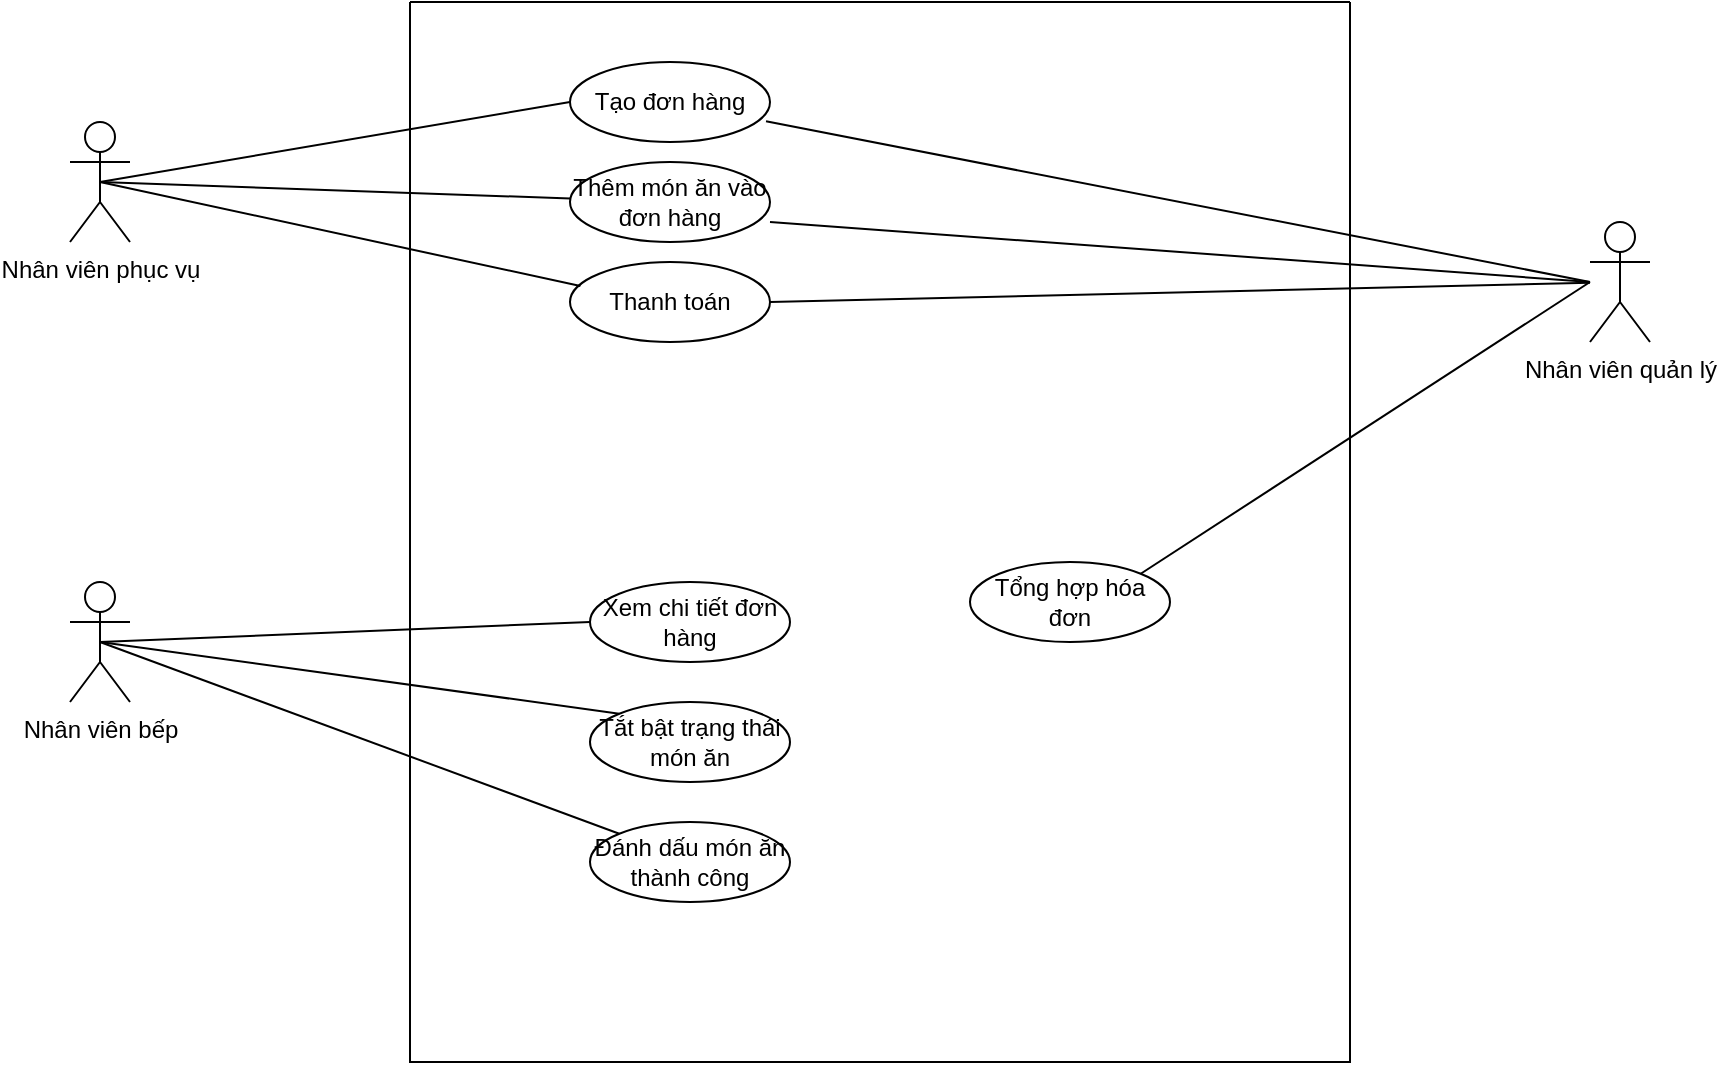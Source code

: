 <mxfile version="26.2.6">
  <diagram name="Page-1" id="w0DSW_yUL1t3dcf0_VRT">
    <mxGraphModel dx="1036" dy="554" grid="1" gridSize="10" guides="1" tooltips="1" connect="1" arrows="1" fold="1" page="1" pageScale="1" pageWidth="850" pageHeight="1100" math="0" shadow="0">
      <root>
        <mxCell id="0" />
        <mxCell id="1" parent="0" />
        <mxCell id="00vHnwPqH-qufAo1eVjg-4" value="" style="swimlane;startSize=0;" vertex="1" parent="1">
          <mxGeometry x="320" y="30" width="470" height="530" as="geometry" />
        </mxCell>
        <mxCell id="00vHnwPqH-qufAo1eVjg-11" value="Tạo đơn hàng" style="ellipse;whiteSpace=wrap;html=1;" vertex="1" parent="00vHnwPqH-qufAo1eVjg-4">
          <mxGeometry x="80" y="30" width="100" height="40" as="geometry" />
        </mxCell>
        <mxCell id="00vHnwPqH-qufAo1eVjg-12" value="Thêm món ăn vào đơn hàng" style="ellipse;whiteSpace=wrap;html=1;" vertex="1" parent="00vHnwPqH-qufAo1eVjg-4">
          <mxGeometry x="80" y="80" width="100" height="40" as="geometry" />
        </mxCell>
        <mxCell id="00vHnwPqH-qufAo1eVjg-13" value="Thanh toán" style="ellipse;whiteSpace=wrap;html=1;" vertex="1" parent="00vHnwPqH-qufAo1eVjg-4">
          <mxGeometry x="80" y="130" width="100" height="40" as="geometry" />
        </mxCell>
        <mxCell id="00vHnwPqH-qufAo1eVjg-14" value="Xem chi tiết đơn hàng" style="ellipse;whiteSpace=wrap;html=1;" vertex="1" parent="00vHnwPqH-qufAo1eVjg-4">
          <mxGeometry x="90" y="290" width="100" height="40" as="geometry" />
        </mxCell>
        <mxCell id="00vHnwPqH-qufAo1eVjg-15" value="Tắt bật trạng thái món ăn" style="ellipse;whiteSpace=wrap;html=1;" vertex="1" parent="00vHnwPqH-qufAo1eVjg-4">
          <mxGeometry x="90" y="350" width="100" height="40" as="geometry" />
        </mxCell>
        <mxCell id="00vHnwPqH-qufAo1eVjg-16" value="Đánh dấu món ăn thành công" style="ellipse;whiteSpace=wrap;html=1;" vertex="1" parent="00vHnwPqH-qufAo1eVjg-4">
          <mxGeometry x="90" y="410" width="100" height="40" as="geometry" />
        </mxCell>
        <mxCell id="00vHnwPqH-qufAo1eVjg-18" value="Tổng hợp hóa đơn" style="ellipse;whiteSpace=wrap;html=1;" vertex="1" parent="00vHnwPqH-qufAo1eVjg-4">
          <mxGeometry x="280" y="280" width="100" height="40" as="geometry" />
        </mxCell>
        <mxCell id="00vHnwPqH-qufAo1eVjg-5" value="Nhân viên phục vụ" style="shape=umlActor;verticalLabelPosition=bottom;verticalAlign=top;html=1;outlineConnect=0;" vertex="1" parent="1">
          <mxGeometry x="150" y="90" width="30" height="60" as="geometry" />
        </mxCell>
        <mxCell id="00vHnwPqH-qufAo1eVjg-6" value="Nhân viên bếp" style="shape=umlActor;verticalLabelPosition=bottom;verticalAlign=top;html=1;outlineConnect=0;" vertex="1" parent="1">
          <mxGeometry x="150" y="320" width="30" height="60" as="geometry" />
        </mxCell>
        <mxCell id="00vHnwPqH-qufAo1eVjg-7" value="Nhân viên quản lý" style="shape=umlActor;verticalLabelPosition=bottom;verticalAlign=top;html=1;outlineConnect=0;" vertex="1" parent="1">
          <mxGeometry x="910" y="140" width="30" height="60" as="geometry" />
        </mxCell>
        <mxCell id="00vHnwPqH-qufAo1eVjg-19" value="" style="endArrow=none;html=1;rounded=0;entryX=0;entryY=0.5;entryDx=0;entryDy=0;exitX=0.5;exitY=0.5;exitDx=0;exitDy=0;exitPerimeter=0;" edge="1" parent="1" source="00vHnwPqH-qufAo1eVjg-5" target="00vHnwPqH-qufAo1eVjg-11">
          <mxGeometry relative="1" as="geometry">
            <mxPoint x="570" y="270" as="sourcePoint" />
            <mxPoint x="730" y="270" as="targetPoint" />
          </mxGeometry>
        </mxCell>
        <mxCell id="00vHnwPqH-qufAo1eVjg-20" value="" style="endArrow=none;html=1;rounded=0;exitX=0.5;exitY=0.5;exitDx=0;exitDy=0;exitPerimeter=0;" edge="1" parent="1" source="00vHnwPqH-qufAo1eVjg-5" target="00vHnwPqH-qufAo1eVjg-12">
          <mxGeometry relative="1" as="geometry">
            <mxPoint x="190" y="127" as="sourcePoint" />
            <mxPoint x="410" y="90" as="targetPoint" />
          </mxGeometry>
        </mxCell>
        <mxCell id="00vHnwPqH-qufAo1eVjg-21" value="" style="endArrow=none;html=1;rounded=0;entryX=0.052;entryY=0.3;entryDx=0;entryDy=0;exitX=0.5;exitY=0.5;exitDx=0;exitDy=0;exitPerimeter=0;entryPerimeter=0;" edge="1" parent="1" source="00vHnwPqH-qufAo1eVjg-5" target="00vHnwPqH-qufAo1eVjg-13">
          <mxGeometry relative="1" as="geometry">
            <mxPoint x="200" y="137" as="sourcePoint" />
            <mxPoint x="420" y="100" as="targetPoint" />
          </mxGeometry>
        </mxCell>
        <mxCell id="00vHnwPqH-qufAo1eVjg-24" value="" style="endArrow=none;html=1;rounded=0;exitX=0.5;exitY=0.5;exitDx=0;exitDy=0;exitPerimeter=0;entryX=0;entryY=0.5;entryDx=0;entryDy=0;" edge="1" parent="1" source="00vHnwPqH-qufAo1eVjg-6" target="00vHnwPqH-qufAo1eVjg-14">
          <mxGeometry relative="1" as="geometry">
            <mxPoint x="190" y="357" as="sourcePoint" />
            <mxPoint x="566" y="279" as="targetPoint" />
          </mxGeometry>
        </mxCell>
        <mxCell id="00vHnwPqH-qufAo1eVjg-25" value="" style="endArrow=none;html=1;rounded=0;exitX=0.5;exitY=0.5;exitDx=0;exitDy=0;exitPerimeter=0;entryX=0;entryY=0;entryDx=0;entryDy=0;" edge="1" parent="1" source="00vHnwPqH-qufAo1eVjg-6" target="00vHnwPqH-qufAo1eVjg-15">
          <mxGeometry relative="1" as="geometry">
            <mxPoint x="175" y="360" as="sourcePoint" />
            <mxPoint x="420" y="350" as="targetPoint" />
          </mxGeometry>
        </mxCell>
        <mxCell id="00vHnwPqH-qufAo1eVjg-26" value="" style="endArrow=none;html=1;rounded=0;exitX=0.5;exitY=0.5;exitDx=0;exitDy=0;exitPerimeter=0;entryX=0;entryY=0;entryDx=0;entryDy=0;" edge="1" parent="1" source="00vHnwPqH-qufAo1eVjg-6" target="00vHnwPqH-qufAo1eVjg-16">
          <mxGeometry relative="1" as="geometry">
            <mxPoint x="185" y="370" as="sourcePoint" />
            <mxPoint x="430" y="360" as="targetPoint" />
          </mxGeometry>
        </mxCell>
        <mxCell id="00vHnwPqH-qufAo1eVjg-27" value="" style="endArrow=none;html=1;rounded=0;exitX=1;exitY=0.5;exitDx=0;exitDy=0;" edge="1" parent="1" source="00vHnwPqH-qufAo1eVjg-13" target="00vHnwPqH-qufAo1eVjg-7">
          <mxGeometry relative="1" as="geometry">
            <mxPoint x="650" y="260" as="sourcePoint" />
            <mxPoint x="566" y="279" as="targetPoint" />
          </mxGeometry>
        </mxCell>
        <mxCell id="00vHnwPqH-qufAo1eVjg-29" value="" style="endArrow=none;html=1;rounded=0;exitX=1;exitY=0;exitDx=0;exitDy=0;" edge="1" parent="1" source="00vHnwPqH-qufAo1eVjg-18">
          <mxGeometry relative="1" as="geometry">
            <mxPoint x="660" y="270" as="sourcePoint" />
            <mxPoint x="910" y="170" as="targetPoint" />
          </mxGeometry>
        </mxCell>
        <mxCell id="00vHnwPqH-qufAo1eVjg-30" value="" style="endArrow=none;html=1;rounded=0;exitX=1;exitY=0.75;exitDx=0;exitDy=0;exitPerimeter=0;" edge="1" parent="1" source="00vHnwPqH-qufAo1eVjg-12">
          <mxGeometry relative="1" as="geometry">
            <mxPoint x="695" y="326" as="sourcePoint" />
            <mxPoint x="910" y="170" as="targetPoint" />
          </mxGeometry>
        </mxCell>
        <mxCell id="00vHnwPqH-qufAo1eVjg-31" value="" style="endArrow=none;html=1;rounded=0;exitX=0.98;exitY=0.74;exitDx=0;exitDy=0;exitPerimeter=0;" edge="1" parent="1" source="00vHnwPqH-qufAo1eVjg-11">
          <mxGeometry relative="1" as="geometry">
            <mxPoint x="570" y="270" as="sourcePoint" />
            <mxPoint x="910" y="170" as="targetPoint" />
          </mxGeometry>
        </mxCell>
      </root>
    </mxGraphModel>
  </diagram>
</mxfile>
